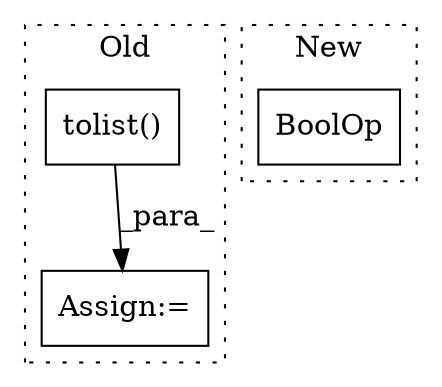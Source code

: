 digraph G {
subgraph cluster0 {
1 [label="tolist()" a="75" s="6974" l="27" shape="box"];
3 [label="Assign:=" a="68" s="6971" l="3" shape="box"];
label = "Old";
style="dotted";
}
subgraph cluster1 {
2 [label="BoolOp" a="72" s="9271" l="51" shape="box"];
label = "New";
style="dotted";
}
1 -> 3 [label="_para_"];
}